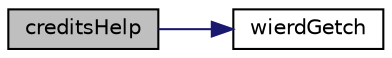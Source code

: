 digraph "creditsHelp"
{
  edge [fontname="Helvetica",fontsize="10",labelfontname="Helvetica",labelfontsize="10"];
  node [fontname="Helvetica",fontsize="10",shape=record];
  rankdir="LR";
  Node1 [label="creditsHelp",height=0.2,width=0.4,color="black", fillcolor="grey75", style="filled", fontcolor="black"];
  Node1 -> Node2 [color="midnightblue",fontsize="10",style="solid",fontname="Helvetica"];
  Node2 [label="wierdGetch",height=0.2,width=0.4,color="black", fillcolor="white", style="filled",URL="$QuadraticFormula_8cpp.html#ae892baee905129ad78df12e61b99223a"];
}
